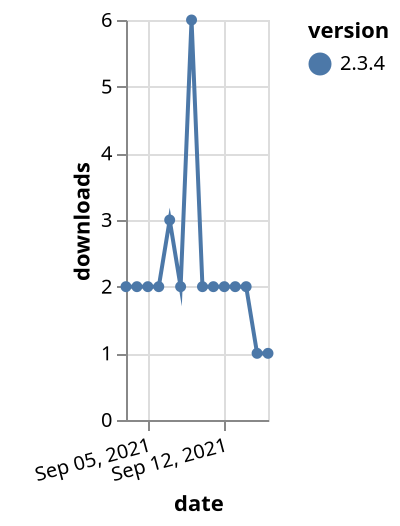 {"$schema": "https://vega.github.io/schema/vega-lite/v5.json", "description": "A simple bar chart with embedded data.", "data": {"values": [{"date": "2021-09-03", "total": 683, "delta": 2, "version": "2.3.4"}, {"date": "2021-09-04", "total": 685, "delta": 2, "version": "2.3.4"}, {"date": "2021-09-05", "total": 687, "delta": 2, "version": "2.3.4"}, {"date": "2021-09-06", "total": 689, "delta": 2, "version": "2.3.4"}, {"date": "2021-09-07", "total": 692, "delta": 3, "version": "2.3.4"}, {"date": "2021-09-08", "total": 694, "delta": 2, "version": "2.3.4"}, {"date": "2021-09-09", "total": 700, "delta": 6, "version": "2.3.4"}, {"date": "2021-09-10", "total": 702, "delta": 2, "version": "2.3.4"}, {"date": "2021-09-11", "total": 704, "delta": 2, "version": "2.3.4"}, {"date": "2021-09-12", "total": 706, "delta": 2, "version": "2.3.4"}, {"date": "2021-09-13", "total": 708, "delta": 2, "version": "2.3.4"}, {"date": "2021-09-14", "total": 710, "delta": 2, "version": "2.3.4"}, {"date": "2021-09-15", "total": 711, "delta": 1, "version": "2.3.4"}, {"date": "2021-09-16", "total": 712, "delta": 1, "version": "2.3.4"}]}, "width": "container", "mark": {"type": "line", "point": {"filled": true}}, "encoding": {"x": {"field": "date", "type": "temporal", "timeUnit": "yearmonthdate", "title": "date", "axis": {"labelAngle": -15}}, "y": {"field": "delta", "type": "quantitative", "title": "downloads"}, "color": {"field": "version", "type": "nominal"}, "tooltip": {"field": "delta"}}}